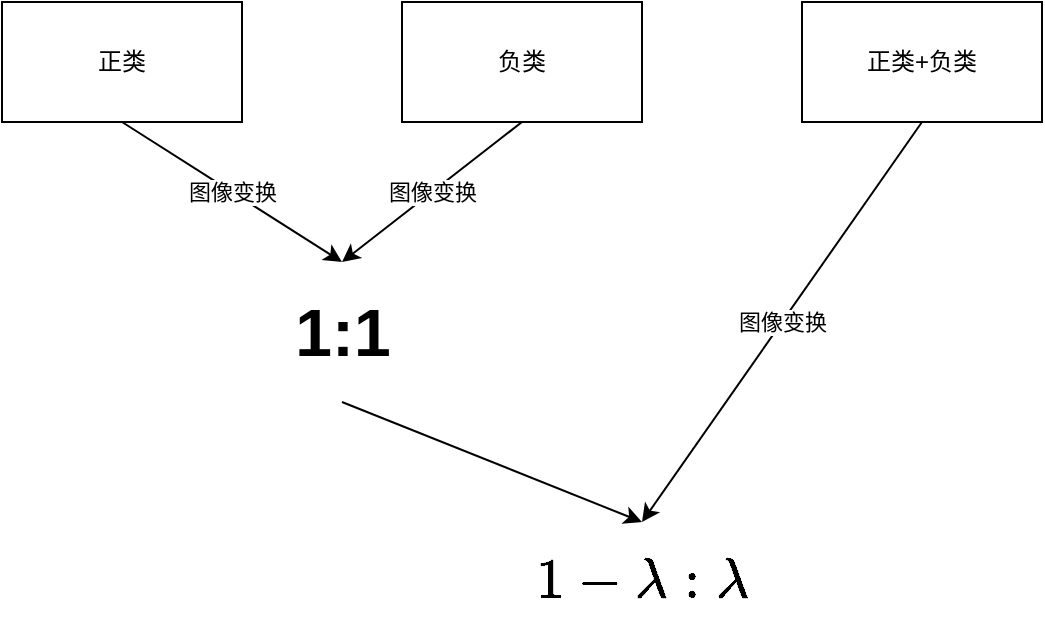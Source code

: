 <mxfile version="20.4.0" type="github">
  <diagram id="z9i40ypWuwNYgKPRJ2TQ" name="第 1 页">
    <mxGraphModel dx="836" dy="399" grid="1" gridSize="10" guides="1" tooltips="1" connect="1" arrows="1" fold="1" page="1" pageScale="1" pageWidth="827" pageHeight="1169" math="1" shadow="0">
      <root>
        <mxCell id="0" />
        <mxCell id="1" parent="0" />
        <mxCell id="Tmp6za4_GGbVTdfqtomE-9" value="正类" style="rounded=0;whiteSpace=wrap;html=1;" parent="1" vertex="1">
          <mxGeometry x="120" y="500" width="120" height="60" as="geometry" />
        </mxCell>
        <mxCell id="Tmp6za4_GGbVTdfqtomE-10" value="负类" style="rounded=0;whiteSpace=wrap;html=1;" parent="1" vertex="1">
          <mxGeometry x="320" y="500" width="120" height="60" as="geometry" />
        </mxCell>
        <mxCell id="Tmp6za4_GGbVTdfqtomE-18" value="&lt;p style=&quot;line-height: 1.2; font-size: 33px;&quot;&gt;1:1&lt;/p&gt;" style="text;strokeColor=none;fillColor=none;html=1;fontSize=24;fontStyle=1;verticalAlign=middle;align=center;" parent="1" vertex="1">
          <mxGeometry x="220" y="630" width="140" height="70" as="geometry" />
        </mxCell>
        <mxCell id="Tmp6za4_GGbVTdfqtomE-20" value="正类+负类" style="rounded=0;whiteSpace=wrap;html=1;" parent="1" vertex="1">
          <mxGeometry x="520" y="500" width="120" height="60" as="geometry" />
        </mxCell>
        <mxCell id="Tmp6za4_GGbVTdfqtomE-23" value="$$1-\lambda : \lambda$$" style="text;strokeColor=none;fillColor=none;fontSize=24;fontStyle=1;verticalAlign=middle;align=center;flipH=0;flipV=0;container=0;html=1;labelBackgroundColor=none;horizontal=1;" parent="1" vertex="1">
          <mxGeometry x="330" y="760" width="220" height="60" as="geometry" />
        </mxCell>
        <mxCell id="2qmx8WTIZcSqTvujWw78-1" value="" style="endArrow=classic;html=1;rounded=0;exitX=0.5;exitY=1;exitDx=0;exitDy=0;entryX=0.5;entryY=0;entryDx=0;entryDy=0;" parent="1" source="Tmp6za4_GGbVTdfqtomE-9" target="Tmp6za4_GGbVTdfqtomE-18" edge="1">
          <mxGeometry relative="1" as="geometry">
            <mxPoint x="170" y="609.58" as="sourcePoint" />
            <mxPoint x="270" y="609.58" as="targetPoint" />
          </mxGeometry>
        </mxCell>
        <mxCell id="2qmx8WTIZcSqTvujWw78-2" value="图像变换" style="edgeLabel;resizable=0;html=1;align=center;verticalAlign=middle;" parent="2qmx8WTIZcSqTvujWw78-1" connectable="0" vertex="1">
          <mxGeometry relative="1" as="geometry" />
        </mxCell>
        <mxCell id="2qmx8WTIZcSqTvujWw78-3" value="" style="endArrow=classic;html=1;rounded=0;exitX=0.5;exitY=1;exitDx=0;exitDy=0;entryX=0.5;entryY=0;entryDx=0;entryDy=0;" parent="1" source="Tmp6za4_GGbVTdfqtomE-10" target="Tmp6za4_GGbVTdfqtomE-18" edge="1">
          <mxGeometry relative="1" as="geometry">
            <mxPoint x="350" y="610" as="sourcePoint" />
            <mxPoint x="460" y="830" as="targetPoint" />
          </mxGeometry>
        </mxCell>
        <mxCell id="2qmx8WTIZcSqTvujWw78-4" value="图像变换" style="edgeLabel;resizable=0;html=1;align=center;verticalAlign=middle;" parent="2qmx8WTIZcSqTvujWw78-3" connectable="0" vertex="1">
          <mxGeometry relative="1" as="geometry" />
        </mxCell>
        <mxCell id="2qmx8WTIZcSqTvujWw78-7" value="" style="endArrow=classic;html=1;rounded=0;entryX=0.5;entryY=0;entryDx=0;entryDy=0;exitX=0.5;exitY=1;exitDx=0;exitDy=0;" parent="1" source="Tmp6za4_GGbVTdfqtomE-18" target="Tmp6za4_GGbVTdfqtomE-23" edge="1">
          <mxGeometry relative="1" as="geometry">
            <mxPoint x="490" y="690" as="sourcePoint" />
            <mxPoint x="600" y="910" as="targetPoint" />
          </mxGeometry>
        </mxCell>
        <mxCell id="2qmx8WTIZcSqTvujWw78-11" value="" style="endArrow=classic;html=1;rounded=0;exitX=0.5;exitY=1;exitDx=0;exitDy=0;entryX=0.5;entryY=0;entryDx=0;entryDy=0;" parent="1" source="Tmp6za4_GGbVTdfqtomE-20" edge="1" target="Tmp6za4_GGbVTdfqtomE-23">
          <mxGeometry relative="1" as="geometry">
            <mxPoint x="750" y="590" as="sourcePoint" />
            <mxPoint x="480" y="640" as="targetPoint" />
          </mxGeometry>
        </mxCell>
        <mxCell id="2qmx8WTIZcSqTvujWw78-12" value="图像变换" style="edgeLabel;resizable=0;html=1;align=center;verticalAlign=middle;" parent="2qmx8WTIZcSqTvujWw78-11" connectable="0" vertex="1">
          <mxGeometry relative="1" as="geometry" />
        </mxCell>
      </root>
    </mxGraphModel>
  </diagram>
</mxfile>

